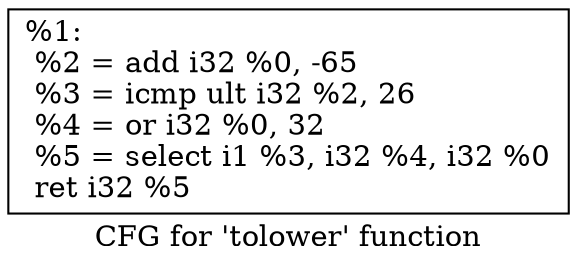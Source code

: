 digraph "CFG for 'tolower' function" {
	label="CFG for 'tolower' function";

	Node0x2807140 [shape=record,label="{%1:\l  %2 = add i32 %0, -65\l  %3 = icmp ult i32 %2, 26\l  %4 = or i32 %0, 32\l  %5 = select i1 %3, i32 %4, i32 %0\l  ret i32 %5\l}"];
}
